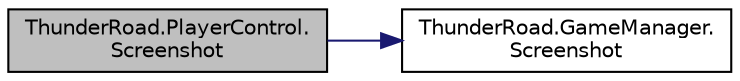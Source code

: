 digraph "ThunderRoad.PlayerControl.Screenshot"
{
 // LATEX_PDF_SIZE
  edge [fontname="Helvetica",fontsize="10",labelfontname="Helvetica",labelfontsize="10"];
  node [fontname="Helvetica",fontsize="10",shape=record];
  rankdir="LR";
  Node1 [label="ThunderRoad.PlayerControl.\lScreenshot",height=0.2,width=0.4,color="black", fillcolor="grey75", style="filled", fontcolor="black",tooltip="Screenshots this instance."];
  Node1 -> Node2 [color="midnightblue",fontsize="10",style="solid",fontname="Helvetica"];
  Node2 [label="ThunderRoad.GameManager.\lScreenshot",height=0.2,width=0.4,color="black", fillcolor="white", style="filled",URL="$class_thunder_road_1_1_game_manager.html#a735941219a4077011f5d8f64638051f5",tooltip="Screenshots the specified cam."];
}
